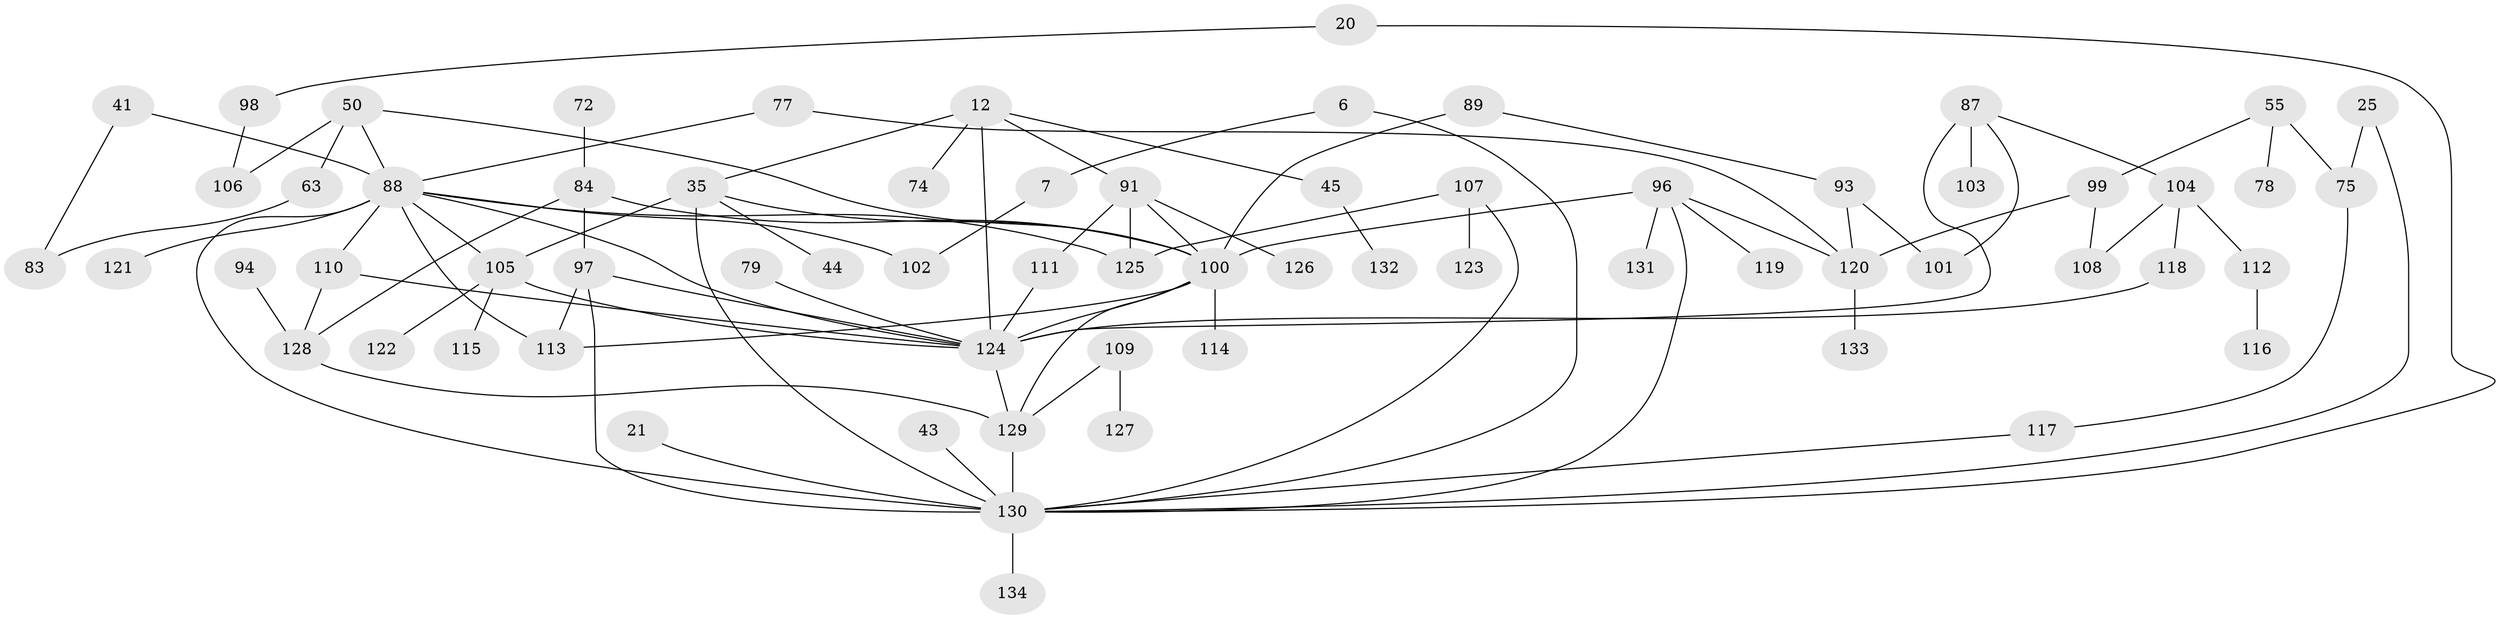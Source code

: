 // original degree distribution, {7: 0.022388059701492536, 3: 0.22388059701492538, 6: 0.03731343283582089, 2: 0.2835820895522388, 5: 0.03731343283582089, 9: 0.007462686567164179, 1: 0.26119402985074625, 4: 0.12686567164179105}
// Generated by graph-tools (version 1.1) at 2025/42/03/09/25 04:42:57]
// undirected, 67 vertices, 95 edges
graph export_dot {
graph [start="1"]
  node [color=gray90,style=filled];
  6;
  7;
  12;
  20;
  21;
  25;
  35 [super="+5"];
  41;
  43;
  44;
  45;
  50;
  55;
  63;
  72;
  74;
  75 [super="+53"];
  77 [super="+61"];
  78;
  79;
  83 [super="+73"];
  84 [super="+38"];
  87 [super="+80"];
  88 [super="+29+70+51"];
  89;
  91 [super="+47"];
  93;
  94;
  96 [super="+69+76+90"];
  97 [super="+68"];
  98;
  99;
  100 [super="+54+81+71"];
  101;
  102;
  103;
  104;
  105 [super="+31+82+86"];
  106;
  107 [super="+85"];
  108;
  109;
  110;
  111;
  112;
  113 [super="+62"];
  114;
  115;
  116;
  117 [super="+56"];
  118;
  119;
  120 [super="+95"];
  121;
  122;
  123;
  124 [super="+23+49+92"];
  125;
  126;
  127;
  128 [super="+48"];
  129 [super="+67"];
  130 [super="+4+64"];
  131;
  132;
  133;
  134;
  6 -- 7;
  6 -- 130;
  7 -- 102;
  12 -- 35 [weight=2];
  12 -- 45;
  12 -- 74;
  12 -- 124 [weight=2];
  12 -- 91;
  20 -- 98;
  20 -- 130;
  21 -- 130;
  25 -- 75;
  25 -- 130;
  35 -- 130 [weight=2];
  35 -- 44;
  35 -- 100;
  35 -- 105 [weight=2];
  41 -- 83 [weight=2];
  41 -- 88 [weight=2];
  43 -- 130;
  45 -- 132;
  50 -- 63;
  50 -- 106;
  50 -- 88;
  50 -- 100;
  55 -- 78;
  55 -- 99;
  55 -- 75 [weight=2];
  63 -- 83;
  72 -- 84;
  75 -- 117;
  77 -- 120;
  77 -- 88;
  79 -- 124;
  84 -- 100;
  84 -- 128;
  84 -- 97;
  87 -- 124 [weight=2];
  87 -- 101;
  87 -- 103;
  87 -- 104;
  88 -- 102;
  88 -- 113;
  88 -- 110;
  88 -- 130 [weight=2];
  88 -- 105;
  88 -- 125;
  88 -- 121;
  88 -- 124;
  89 -- 93;
  89 -- 100;
  91 -- 111;
  91 -- 126;
  91 -- 125;
  91 -- 100;
  93 -- 101;
  93 -- 120;
  94 -- 128;
  96 -- 100 [weight=2];
  96 -- 131;
  96 -- 130;
  96 -- 119;
  96 -- 120;
  97 -- 130;
  97 -- 113;
  97 -- 124;
  98 -- 106;
  99 -- 120 [weight=2];
  99 -- 108;
  100 -- 114;
  100 -- 124;
  100 -- 113;
  100 -- 129 [weight=2];
  104 -- 108;
  104 -- 112;
  104 -- 118;
  105 -- 115;
  105 -- 122;
  105 -- 124;
  107 -- 125;
  107 -- 130;
  107 -- 123;
  109 -- 127;
  109 -- 129;
  110 -- 124;
  110 -- 128;
  111 -- 124;
  112 -- 116;
  117 -- 130;
  118 -- 124 [weight=2];
  120 -- 133;
  124 -- 129 [weight=2];
  128 -- 129;
  129 -- 130 [weight=2];
  130 -- 134;
}
